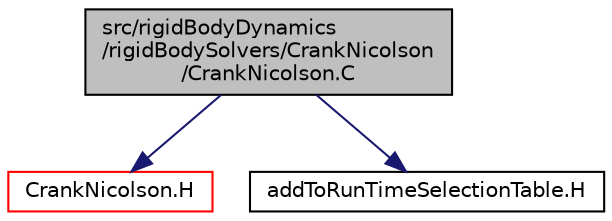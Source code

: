 digraph "src/rigidBodyDynamics/rigidBodySolvers/CrankNicolson/CrankNicolson.C"
{
  bgcolor="transparent";
  edge [fontname="Helvetica",fontsize="10",labelfontname="Helvetica",labelfontsize="10"];
  node [fontname="Helvetica",fontsize="10",shape=record];
  Node0 [label="src/rigidBodyDynamics\l/rigidBodySolvers/CrankNicolson\l/CrankNicolson.C",height=0.2,width=0.4,color="black", fillcolor="grey75", style="filled", fontcolor="black"];
  Node0 -> Node1 [color="midnightblue",fontsize="10",style="solid",fontname="Helvetica"];
  Node1 [label="CrankNicolson.H",height=0.2,width=0.4,color="red",URL="$a42023.html"];
  Node0 -> Node178 [color="midnightblue",fontsize="10",style="solid",fontname="Helvetica"];
  Node178 [label="addToRunTimeSelectionTable.H",height=0.2,width=0.4,color="black",URL="$a09989.html",tooltip="Macros for easy insertion into run-time selection tables. "];
}
